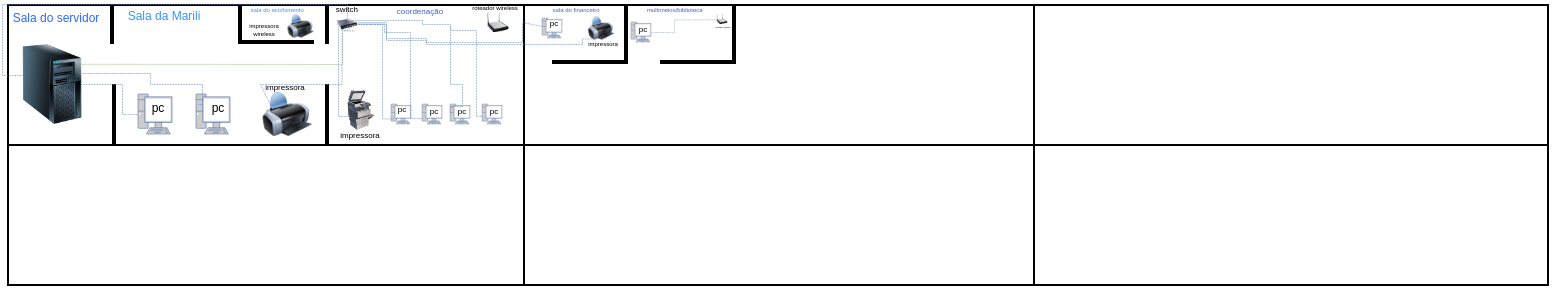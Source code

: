 <mxfile version="24.7.12">
  <diagram name="Página-1" id="NS5U5-O65Im8d6U8z58Z">
    <mxGraphModel dx="652" dy="375" grid="1" gridSize="10" guides="1" tooltips="1" connect="1" arrows="1" fold="1" page="1" pageScale="1" pageWidth="827" pageHeight="1169" math="0" shadow="0">
      <root>
        <mxCell id="0" />
        <mxCell id="1" parent="0" />
        <mxCell id="MpMNYpXZtJiI1SpBtYqB-1" value="" style="shape=table;startSize=0;container=1;collapsible=0;childLayout=tableLayout;fontStyle=1;fontFamily=Helvetica;perimeterSpacing=0;" parent="1" vertex="1">
          <mxGeometry x="23" y="80.5" width="770" height="140" as="geometry" />
        </mxCell>
        <mxCell id="MpMNYpXZtJiI1SpBtYqB-2" value="" style="shape=tableRow;horizontal=0;startSize=0;swimlaneHead=0;swimlaneBody=0;strokeColor=inherit;top=0;left=0;bottom=0;right=0;collapsible=0;dropTarget=0;fillColor=none;points=[[0,0.5],[1,0.5]];portConstraint=eastwest;" parent="MpMNYpXZtJiI1SpBtYqB-1" vertex="1">
          <mxGeometry width="770" height="70" as="geometry" />
        </mxCell>
        <mxCell id="MpMNYpXZtJiI1SpBtYqB-3" value="" style="shape=partialRectangle;html=1;whiteSpace=wrap;connectable=0;strokeColor=default;overflow=hidden;fillColor=none;top=0;left=0;bottom=0;right=0;pointerEvents=1;dashed=1;dashPattern=1 1;" parent="MpMNYpXZtJiI1SpBtYqB-2" vertex="1">
          <mxGeometry width="258" height="70" as="geometry">
            <mxRectangle width="258" height="70" as="alternateBounds" />
          </mxGeometry>
        </mxCell>
        <mxCell id="MpMNYpXZtJiI1SpBtYqB-4" value="" style="shape=partialRectangle;html=1;whiteSpace=wrap;connectable=0;strokeColor=inherit;overflow=hidden;fillColor=none;top=0;left=0;bottom=0;right=0;pointerEvents=1;" parent="MpMNYpXZtJiI1SpBtYqB-2" vertex="1">
          <mxGeometry x="258" width="255" height="70" as="geometry">
            <mxRectangle width="255" height="70" as="alternateBounds" />
          </mxGeometry>
        </mxCell>
        <mxCell id="MpMNYpXZtJiI1SpBtYqB-5" value="" style="shape=partialRectangle;html=1;whiteSpace=wrap;connectable=0;strokeColor=inherit;overflow=hidden;fillColor=none;top=0;left=0;bottom=0;right=0;pointerEvents=1;" parent="MpMNYpXZtJiI1SpBtYqB-2" vertex="1">
          <mxGeometry x="513" width="257" height="70" as="geometry">
            <mxRectangle width="257" height="70" as="alternateBounds" />
          </mxGeometry>
        </mxCell>
        <mxCell id="MpMNYpXZtJiI1SpBtYqB-6" value="" style="shape=tableRow;horizontal=0;startSize=0;swimlaneHead=0;swimlaneBody=0;strokeColor=inherit;top=0;left=0;bottom=0;right=0;collapsible=0;dropTarget=0;fillColor=none;points=[[0,0.5],[1,0.5]];portConstraint=eastwest;" parent="MpMNYpXZtJiI1SpBtYqB-1" vertex="1">
          <mxGeometry y="70" width="770" height="70" as="geometry" />
        </mxCell>
        <mxCell id="MpMNYpXZtJiI1SpBtYqB-7" value="" style="shape=partialRectangle;html=1;whiteSpace=wrap;connectable=0;strokeColor=inherit;overflow=hidden;fillColor=none;top=0;left=0;bottom=0;right=0;pointerEvents=1;" parent="MpMNYpXZtJiI1SpBtYqB-6" vertex="1">
          <mxGeometry width="258" height="70" as="geometry">
            <mxRectangle width="258" height="70" as="alternateBounds" />
          </mxGeometry>
        </mxCell>
        <mxCell id="MpMNYpXZtJiI1SpBtYqB-8" value="" style="shape=partialRectangle;html=1;whiteSpace=wrap;connectable=0;strokeColor=inherit;overflow=hidden;fillColor=none;top=0;left=0;bottom=0;right=0;pointerEvents=1;" parent="MpMNYpXZtJiI1SpBtYqB-6" vertex="1">
          <mxGeometry x="258" width="255" height="70" as="geometry">
            <mxRectangle width="255" height="70" as="alternateBounds" />
          </mxGeometry>
        </mxCell>
        <mxCell id="MpMNYpXZtJiI1SpBtYqB-9" value="" style="shape=partialRectangle;html=1;whiteSpace=wrap;connectable=0;strokeColor=inherit;overflow=hidden;fillColor=none;top=0;left=0;bottom=0;right=0;pointerEvents=1;" parent="MpMNYpXZtJiI1SpBtYqB-6" vertex="1">
          <mxGeometry x="513" width="257" height="70" as="geometry">
            <mxRectangle width="257" height="70" as="alternateBounds" />
          </mxGeometry>
        </mxCell>
        <mxCell id="-vuuoF5EBfhMEj6QQ887-2" value="&lt;font color=&quot;#2b6bff&quot;&gt;Sala do servidor&lt;/font&gt;" style="text;strokeColor=none;align=center;fillColor=none;html=1;verticalAlign=middle;whiteSpace=wrap;rounded=0;fontSize=6;" parent="1" vertex="1">
          <mxGeometry x="22" y="82" width="50" height="10" as="geometry" />
        </mxCell>
        <mxCell id="-vuuoF5EBfhMEj6QQ887-6" value="" style="line;strokeWidth=2;direction=south;html=1;" parent="1" vertex="1">
          <mxGeometry x="70" y="120" width="12" height="30" as="geometry" />
        </mxCell>
        <mxCell id="-vuuoF5EBfhMEj6QQ887-7" value="" style="line;strokeWidth=2;direction=south;html=1;" parent="1" vertex="1">
          <mxGeometry x="70" y="80" width="10" height="20" as="geometry" />
        </mxCell>
        <mxCell id="-vuuoF5EBfhMEj6QQ887-28" style="edgeStyle=orthogonalEdgeStyle;rounded=0;orthogonalLoop=1;jettySize=auto;html=1;endArrow=none;endFill=0;dashed=1;targetPerimeterSpacing=-5;sourcePerimeterSpacing=-3;dashPattern=1 1;jumpSize=15;strokeWidth=0.4;shadow=0;fillColor=#dae8fc;strokeColor=#6c8ebf;" parent="1" source="-vuuoF5EBfhMEj6QQ887-8" target="-vuuoF5EBfhMEj6QQ887-18" edge="1">
          <mxGeometry relative="1" as="geometry" />
        </mxCell>
        <mxCell id="-vuuoF5EBfhMEj6QQ887-8" value="" style="image;html=1;image=img/lib/clip_art/computers/Server_Tower_128x128.png;strokeWidth=3;" parent="1" vertex="1">
          <mxGeometry x="30" y="100" width="30" height="40" as="geometry" />
        </mxCell>
        <mxCell id="-vuuoF5EBfhMEj6QQ887-17" value="&lt;font&gt;Sala da Marili&lt;/font&gt;" style="text;strokeColor=none;align=center;fillColor=none;html=1;verticalAlign=middle;whiteSpace=wrap;rounded=0;fontSize=6;fontColor=#3895FF;" parent="1" vertex="1">
          <mxGeometry x="76" y="81" width="50" height="10" as="geometry" />
        </mxCell>
        <mxCell id="-vuuoF5EBfhMEj6QQ887-18" value="" style="fontColor=#0066CC;verticalAlign=top;verticalLabelPosition=bottom;labelPosition=center;align=center;html=1;outlineConnect=0;fillColor=#CCCCCC;strokeColor=#6881B3;gradientColor=none;gradientDirection=north;strokeWidth=2;shape=mxgraph.networks.pc;rotation=0;" parent="1" vertex="1">
          <mxGeometry x="88" y="125" width="17" height="20" as="geometry" />
        </mxCell>
        <mxCell id="-vuuoF5EBfhMEj6QQ887-19" value="" style="fontColor=#0066CC;verticalAlign=top;verticalLabelPosition=bottom;labelPosition=center;align=center;html=1;outlineConnect=0;fillColor=#CCCCCC;strokeColor=#6881B3;gradientColor=none;gradientDirection=north;strokeWidth=2;shape=mxgraph.networks.pc;rotation=0;" parent="1" vertex="1">
          <mxGeometry x="117" y="125" width="17" height="20" as="geometry" />
        </mxCell>
        <mxCell id="-vuuoF5EBfhMEj6QQ887-20" value="" style="image;html=1;image=img/lib/clip_art/computers/Printer_128x128.png" parent="1" vertex="1">
          <mxGeometry x="147.5" y="124" width="30" height="22" as="geometry" />
        </mxCell>
        <mxCell id="-vuuoF5EBfhMEj6QQ887-21" value="pc" style="text;strokeColor=none;align=center;fillColor=none;html=1;verticalAlign=middle;whiteSpace=wrap;rounded=0;fontSize=6;" parent="1" vertex="1">
          <mxGeometry x="89" y="130" width="18" height="4" as="geometry" />
        </mxCell>
        <mxCell id="-vuuoF5EBfhMEj6QQ887-22" value="pc" style="text;strokeColor=none;align=center;fillColor=none;html=1;verticalAlign=middle;whiteSpace=wrap;rounded=0;fontSize=6;" parent="1" vertex="1">
          <mxGeometry x="119" y="130" width="18" height="4" as="geometry" />
        </mxCell>
        <mxCell id="-vuuoF5EBfhMEj6QQ887-23" value="impressora" style="text;strokeColor=none;align=center;fillColor=none;html=1;verticalAlign=middle;whiteSpace=wrap;rounded=0;fontSize=4;" parent="1" vertex="1">
          <mxGeometry x="144.5" y="121" width="33" height="2" as="geometry" />
        </mxCell>
        <mxCell id="-vuuoF5EBfhMEj6QQ887-30" style="edgeStyle=orthogonalEdgeStyle;rounded=0;orthogonalLoop=1;jettySize=auto;html=1;endArrow=none;endFill=0;dashed=1;targetPerimeterSpacing=-4;sourcePerimeterSpacing=-7;dashPattern=1 1;jumpSize=15;strokeWidth=0.4;shadow=0;fillColor=#dae8fc;strokeColor=#6c8ebf;endSize=6;entryX=-0.081;entryY=-0.01;entryDx=0;entryDy=0;entryPerimeter=0;" parent="1" target="-vuuoF5EBfhMEj6QQ887-22" edge="1">
          <mxGeometry relative="1" as="geometry">
            <mxPoint x="58" y="114.5" as="sourcePoint" />
            <mxPoint x="130" y="130" as="targetPoint" />
            <Array as="points">
              <mxPoint x="94" y="115" />
              <mxPoint x="94" y="120" />
              <mxPoint x="120" y="120" />
              <mxPoint x="120" y="130" />
            </Array>
          </mxGeometry>
        </mxCell>
        <mxCell id="-vuuoF5EBfhMEj6QQ887-34" value="" style="line;strokeWidth=2;direction=south;html=1;" parent="1" vertex="1">
          <mxGeometry x="177.5" y="80" width="10" height="20" as="geometry" />
        </mxCell>
        <mxCell id="-vuuoF5EBfhMEj6QQ887-35" value="" style="line;strokeWidth=2;direction=south;html=1;" parent="1" vertex="1">
          <mxGeometry x="176.5" y="120" width="12" height="30" as="geometry" />
        </mxCell>
        <mxCell id="-vuuoF5EBfhMEj6QQ887-39" value="switch&amp;nbsp;" style="text;strokeColor=none;align=center;fillColor=none;html=1;verticalAlign=middle;whiteSpace=wrap;rounded=0;fontSize=4;" parent="1" vertex="1">
          <mxGeometry x="183" y="82" width="19.5" height="2" as="geometry" />
        </mxCell>
        <mxCell id="-vuuoF5EBfhMEj6QQ887-40" value="&lt;font style=&quot;font-size: 4px;&quot; color=&quot;#3f60cc&quot;&gt;coordenação&lt;/font&gt;" style="text;strokeColor=none;align=center;fillColor=none;html=1;verticalAlign=middle;whiteSpace=wrap;rounded=0;fontSize=5;fontColor=#cc3838;" parent="1" vertex="1">
          <mxGeometry x="204" y="78" width="50" height="10" as="geometry" />
        </mxCell>
        <mxCell id="-vuuoF5EBfhMEj6QQ887-44" style="edgeStyle=orthogonalEdgeStyle;rounded=0;orthogonalLoop=1;jettySize=auto;html=1;endArrow=none;endFill=0;dashed=1;targetPerimeterSpacing=-4;sourcePerimeterSpacing=-7;dashPattern=1 1;jumpSize=15;strokeWidth=0.4;shadow=0;fillColor=#d5e8d4;strokeColor=#82B366;endSize=6;entryX=0.412;entryY=0.787;entryDx=0;entryDy=0;entryPerimeter=0;exitX=0.91;exitY=0.247;exitDx=0;exitDy=0;exitPerimeter=0;fontColor=#80FF00;" parent="1" source="-vuuoF5EBfhMEj6QQ887-8" edge="1">
          <mxGeometry relative="1" as="geometry">
            <mxPoint x="60" y="110" as="sourcePoint" />
            <mxPoint x="192.62" y="91.87" as="targetPoint" />
            <Array as="points">
              <mxPoint x="70" y="110" />
              <mxPoint x="190" y="110" />
              <mxPoint x="190" y="93" />
              <mxPoint x="193" y="93" />
            </Array>
          </mxGeometry>
        </mxCell>
        <mxCell id="-vuuoF5EBfhMEj6QQ887-47" style="edgeStyle=orthogonalEdgeStyle;rounded=0;orthogonalLoop=1;jettySize=auto;html=1;endArrow=none;endFill=0;dashed=1;targetPerimeterSpacing=-4;sourcePerimeterSpacing=-7;dashPattern=1 1;jumpSize=15;strokeWidth=0.4;shadow=0;fillColor=#dae8fc;strokeColor=#6c8ebf;endSize=6;entryX=0.25;entryY=1;entryDx=0;entryDy=0;" parent="1" source="-vuuoF5EBfhMEj6QQ887-20" edge="1">
          <mxGeometry relative="1" as="geometry">
            <mxPoint x="148.74" y="139.994" as="sourcePoint" />
            <mxPoint x="189.75" y="94" as="targetPoint" />
            <Array as="points">
              <mxPoint x="149" y="120" />
              <mxPoint x="190" y="120" />
            </Array>
          </mxGeometry>
        </mxCell>
        <mxCell id="-vuuoF5EBfhMEj6QQ887-48" value="" style="image;html=1;image=img/lib/clip_art/computers/Printer_Commercial_128x128.png" parent="1" vertex="1">
          <mxGeometry x="184.5" y="123" width="30" height="20" as="geometry" />
        </mxCell>
        <mxCell id="-vuuoF5EBfhMEj6QQ887-49" value="impressora" style="text;strokeColor=none;align=center;fillColor=none;html=1;verticalAlign=middle;whiteSpace=wrap;rounded=0;fontSize=4;" parent="1" vertex="1">
          <mxGeometry x="188.5" y="145" width="19.5" height="2" as="geometry" />
        </mxCell>
        <mxCell id="-vuuoF5EBfhMEj6QQ887-50" style="edgeStyle=orthogonalEdgeStyle;rounded=0;orthogonalLoop=1;jettySize=auto;html=1;endArrow=none;endFill=0;dashed=1;targetPerimeterSpacing=-4;sourcePerimeterSpacing=-7;dashPattern=1 1;jumpSize=15;strokeWidth=0.4;shadow=0;fillColor=#dae8fc;strokeColor=#6c8ebf;endSize=6;entryX=0.229;entryY=0.556;entryDx=0;entryDy=0;entryPerimeter=0;" parent="1" target="-vuuoF5EBfhMEj6QQ887-69" edge="1">
          <mxGeometry relative="1" as="geometry">
            <mxPoint x="193.5" y="136" as="sourcePoint" />
            <mxPoint x="191.84" y="92.24" as="targetPoint" />
            <Array as="points">
              <mxPoint x="188" y="136" />
              <mxPoint x="188" y="91" />
            </Array>
          </mxGeometry>
        </mxCell>
        <mxCell id="-vuuoF5EBfhMEj6QQ887-51" value="" style="fontColor=#0066CC;verticalAlign=top;verticalLabelPosition=bottom;labelPosition=center;align=center;html=1;outlineConnect=0;fillColor=#CCCCCC;strokeColor=#6881B3;gradientColor=none;gradientDirection=north;strokeWidth=2;shape=mxgraph.networks.pc;rotation=0;" parent="1" vertex="1">
          <mxGeometry x="214.5" y="130" width="10" height="10" as="geometry" />
        </mxCell>
        <mxCell id="-vuuoF5EBfhMEj6QQ887-52" value="" style="fontColor=#0066CC;verticalAlign=top;verticalLabelPosition=bottom;labelPosition=center;align=center;html=1;outlineConnect=0;fillColor=#CCCCCC;strokeColor=#6881B3;gradientColor=none;gradientDirection=north;strokeWidth=2;shape=mxgraph.networks.pc;rotation=0;" parent="1" vertex="1">
          <mxGeometry x="230" y="130" width="10" height="10" as="geometry" />
        </mxCell>
        <mxCell id="-vuuoF5EBfhMEj6QQ887-54" value="" style="fontColor=#0066CC;verticalAlign=top;verticalLabelPosition=bottom;labelPosition=center;align=center;html=1;outlineConnect=0;fillColor=#CCCCCC;strokeColor=#6881B3;gradientColor=none;gradientDirection=north;strokeWidth=2;shape=mxgraph.networks.pc;rotation=0;" parent="1" vertex="1">
          <mxGeometry x="244" y="130" width="10" height="10" as="geometry" />
        </mxCell>
        <mxCell id="-vuuoF5EBfhMEj6QQ887-55" value="" style="fontColor=#0066CC;verticalAlign=top;verticalLabelPosition=bottom;labelPosition=center;align=center;html=1;outlineConnect=0;fillColor=#CCCCCC;strokeColor=#6881B3;gradientColor=none;gradientDirection=north;strokeWidth=2;shape=mxgraph.networks.pc;rotation=0;" parent="1" vertex="1">
          <mxGeometry x="260" y="130" width="10" height="10" as="geometry" />
        </mxCell>
        <mxCell id="-vuuoF5EBfhMEj6QQ887-56" style="edgeStyle=orthogonalEdgeStyle;rounded=0;orthogonalLoop=1;jettySize=auto;html=1;endArrow=none;endFill=0;dashed=1;targetPerimeterSpacing=-4;sourcePerimeterSpacing=-7;dashPattern=1 1;jumpSize=15;strokeWidth=0.4;shadow=0;fillColor=#dae8fc;strokeColor=#6c8ebf;endSize=6;entryX=0.85;entryY=0.822;entryDx=0;entryDy=0;entryPerimeter=0;exitX=1.039;exitY=0.711;exitDx=0;exitDy=0;exitPerimeter=0;" parent="1" source="-vuuoF5EBfhMEj6QQ887-69" edge="1">
          <mxGeometry relative="1" as="geometry">
            <mxPoint x="204" y="136.78" as="sourcePoint" />
            <mxPoint x="197" y="92" as="targetPoint" />
            <Array as="points" />
          </mxGeometry>
        </mxCell>
        <mxCell id="-vuuoF5EBfhMEj6QQ887-57" style="edgeStyle=orthogonalEdgeStyle;rounded=0;orthogonalLoop=1;jettySize=auto;html=1;endArrow=none;endFill=0;dashed=1;targetPerimeterSpacing=-4;sourcePerimeterSpacing=-7;dashPattern=1 1;jumpSize=15;strokeWidth=0.4;shadow=0;fillColor=#dae8fc;strokeColor=#6c8ebf;endSize=6;entryX=0.796;entryY=0.468;entryDx=0;entryDy=0;entryPerimeter=0;exitX=1.039;exitY=0.711;exitDx=0;exitDy=0;exitPerimeter=0;" parent="1" target="-vuuoF5EBfhMEj6QQ887-69" edge="1">
          <mxGeometry relative="1" as="geometry">
            <mxPoint x="230" y="137" as="sourcePoint" />
            <mxPoint x="196.89" y="92.89" as="targetPoint" />
            <Array as="points">
              <mxPoint x="224" y="137" />
              <mxPoint x="224" y="94" />
              <mxPoint x="211" y="94" />
              <mxPoint x="211" y="90" />
            </Array>
          </mxGeometry>
        </mxCell>
        <mxCell id="-vuuoF5EBfhMEj6QQ887-58" style="edgeStyle=orthogonalEdgeStyle;rounded=0;orthogonalLoop=1;jettySize=auto;html=1;endArrow=none;endFill=0;dashed=1;targetPerimeterSpacing=-4;sourcePerimeterSpacing=-7;dashPattern=1 1;jumpSize=15;strokeWidth=0.4;shadow=0;fillColor=#dae8fc;strokeColor=#6c8ebf;endSize=6;entryX=0.583;entryY=0.8;entryDx=0;entryDy=0;entryPerimeter=0;exitX=0;exitY=0.5;exitDx=0;exitDy=0;exitPerimeter=0;" parent="1" source="-vuuoF5EBfhMEj6QQ887-69" edge="1">
          <mxGeometry relative="1" as="geometry">
            <mxPoint x="253.09" y="135" as="sourcePoint" />
            <mxPoint x="194.33" y="92" as="targetPoint" />
            <Array as="points">
              <mxPoint x="194" y="88" />
            </Array>
          </mxGeometry>
        </mxCell>
        <mxCell id="-vuuoF5EBfhMEj6QQ887-59" style="edgeStyle=orthogonalEdgeStyle;rounded=0;orthogonalLoop=1;jettySize=auto;html=1;endArrow=none;endFill=0;dashed=1;targetPerimeterSpacing=-4;sourcePerimeterSpacing=-7;dashPattern=1 1;jumpSize=15;strokeWidth=0.4;shadow=0;fillColor=#dae8fc;strokeColor=#6c8ebf;endSize=6;entryX=0.85;entryY=0.822;entryDx=0;entryDy=0;entryPerimeter=0;" parent="1" edge="1">
          <mxGeometry relative="1" as="geometry">
            <mxPoint x="260" y="136" as="sourcePoint" />
            <mxPoint x="244" y="91" as="targetPoint" />
            <Array as="points">
              <mxPoint x="257" y="136" />
              <mxPoint x="257" y="93" />
              <mxPoint x="244" y="93" />
            </Array>
          </mxGeometry>
        </mxCell>
        <mxCell id="-vuuoF5EBfhMEj6QQ887-60" value="pc" style="text;strokeColor=none;align=center;fillColor=none;html=1;verticalAlign=middle;whiteSpace=wrap;rounded=0;fontSize=4;" parent="1" vertex="1">
          <mxGeometry x="210.5" y="131" width="18" height="4" as="geometry" />
        </mxCell>
        <mxCell id="-vuuoF5EBfhMEj6QQ887-61" value="pc" style="text;strokeColor=none;align=center;fillColor=none;html=1;verticalAlign=middle;whiteSpace=wrap;rounded=0;fontSize=4;" parent="1" vertex="1">
          <mxGeometry x="227" y="132" width="18" height="4" as="geometry" />
        </mxCell>
        <mxCell id="-vuuoF5EBfhMEj6QQ887-62" value="pc" style="text;strokeColor=none;align=center;fillColor=none;html=1;verticalAlign=middle;whiteSpace=wrap;rounded=0;fontSize=4;" parent="1" vertex="1">
          <mxGeometry x="241" y="132" width="18" height="4" as="geometry" />
        </mxCell>
        <mxCell id="-vuuoF5EBfhMEj6QQ887-63" value="pc" style="text;strokeColor=none;align=center;fillColor=none;html=1;verticalAlign=middle;whiteSpace=wrap;rounded=0;fontSize=4;" parent="1" vertex="1">
          <mxGeometry x="257" y="132" width="18" height="4" as="geometry" />
        </mxCell>
        <mxCell id="-vuuoF5EBfhMEj6QQ887-64" value="" style="line;strokeWidth=2;direction=south;html=1;" parent="1" vertex="1">
          <mxGeometry x="134" y="80" width="10" height="20" as="geometry" />
        </mxCell>
        <mxCell id="-vuuoF5EBfhMEj6QQ887-65" value="" style="image;html=1;image=img/lib/clip_art/computers/Printer_128x128.png" parent="1" vertex="1">
          <mxGeometry x="162.75" y="85" width="13" height="12" as="geometry" />
        </mxCell>
        <mxCell id="-vuuoF5EBfhMEj6QQ887-66" value="impressora&lt;div&gt;wireless&lt;/div&gt;" style="text;strokeColor=none;align=center;fillColor=none;html=1;verticalAlign=middle;whiteSpace=wrap;rounded=0;fontSize=3;" parent="1" vertex="1">
          <mxGeometry x="141.75" y="92" width="18" height="2" as="geometry" />
        </mxCell>
        <mxCell id="-vuuoF5EBfhMEj6QQ887-67" value="&lt;font style=&quot;font-size: 3px;&quot;&gt;sala do acolhimento&amp;nbsp;&lt;/font&gt;" style="text;strokeColor=none;align=center;fillColor=none;html=1;verticalAlign=middle;whiteSpace=wrap;rounded=0;fontSize=2;fontColor=#3895FF;" parent="1" vertex="1">
          <mxGeometry x="140" y="81" width="35.5" height="3" as="geometry" />
        </mxCell>
        <mxCell id="-vuuoF5EBfhMEj6QQ887-68" value="" style="line;strokeWidth=2;direction=south;html=1;rotation=-90;" parent="1" vertex="1">
          <mxGeometry x="152.75" y="80.75" width="10" height="36.5" as="geometry" />
        </mxCell>
        <mxCell id="-vuuoF5EBfhMEj6QQ887-70" value="" style="edgeStyle=orthogonalEdgeStyle;rounded=0;orthogonalLoop=1;jettySize=auto;html=1;endArrow=none;endFill=0;dashed=1;targetPerimeterSpacing=-4;sourcePerimeterSpacing=-7;dashPattern=1 1;jumpSize=15;strokeWidth=0.4;shadow=0;fillColor=#dae8fc;strokeColor=#6c8ebf;endSize=6;entryX=0.85;entryY=0.822;entryDx=0;entryDy=0;entryPerimeter=0;exitX=1.039;exitY=0.711;exitDx=0;exitDy=0;exitPerimeter=0;" parent="1" source="-vuuoF5EBfhMEj6QQ887-48" target="-vuuoF5EBfhMEj6QQ887-69" edge="1">
          <mxGeometry relative="1" as="geometry">
            <mxPoint x="216" y="137" as="sourcePoint" />
            <mxPoint x="197" y="92" as="targetPoint" />
            <Array as="points">
              <mxPoint x="210" y="137" />
              <mxPoint x="210" y="90" />
              <mxPoint x="190" y="90" />
              <mxPoint x="190" y="93" />
            </Array>
          </mxGeometry>
        </mxCell>
        <mxCell id="-vuuoF5EBfhMEj6QQ887-71" value="" style="edgeStyle=orthogonalEdgeStyle;rounded=0;orthogonalLoop=1;jettySize=auto;html=1;endArrow=none;endFill=0;dashed=1;targetPerimeterSpacing=-4;sourcePerimeterSpacing=-7;dashPattern=1 1;jumpSize=15;strokeWidth=0.4;shadow=0;fillColor=#dae8fc;strokeColor=#6c8ebf;endSize=6;entryX=0.583;entryY=0.8;entryDx=0;entryDy=0;entryPerimeter=0;exitX=0;exitY=0.5;exitDx=0;exitDy=0;exitPerimeter=0;" parent="1" source="-vuuoF5EBfhMEj6QQ887-54" target="-vuuoF5EBfhMEj6QQ887-69" edge="1">
          <mxGeometry relative="1" as="geometry">
            <mxPoint x="244" y="135" as="sourcePoint" />
            <mxPoint x="194.33" y="92" as="targetPoint" />
            <Array as="points">
              <mxPoint x="244" y="131" />
              <mxPoint x="250" y="131" />
              <mxPoint x="250" y="120" />
              <mxPoint x="244" y="120" />
              <mxPoint x="244" y="90" />
              <mxPoint x="230" y="90" />
              <mxPoint x="230" y="88" />
            </Array>
          </mxGeometry>
        </mxCell>
        <mxCell id="-vuuoF5EBfhMEj6QQ887-69" value="" style="image;html=1;image=img/lib/clip_art/networking/Switch_128x128.png" parent="1" vertex="1">
          <mxGeometry x="187.5" y="85" width="10" height="10" as="geometry" />
        </mxCell>
        <mxCell id="-vuuoF5EBfhMEj6QQ887-73" value="" style="image;html=1;image=img/lib/clip_art/networking/Wireless_Router_N_128x128.png" parent="1" vertex="1">
          <mxGeometry x="258" y="84" width="20" height="10" as="geometry" />
        </mxCell>
        <mxCell id="-vuuoF5EBfhMEj6QQ887-74" value="&lt;font style=&quot;font-size: 3px;&quot;&gt;roteador wireless&lt;/font&gt;" style="text;strokeColor=none;align=center;fillColor=none;html=1;verticalAlign=middle;whiteSpace=wrap;rounded=0;fontSize=4;" parent="1" vertex="1">
          <mxGeometry x="253" y="80.5" width="26.5" height="2" as="geometry" />
        </mxCell>
        <mxCell id="-vuuoF5EBfhMEj6QQ887-76" value="" style="line;strokeWidth=2;direction=south;html=1;" parent="1" vertex="1">
          <mxGeometry x="326" y="80" width="12" height="30" as="geometry" />
        </mxCell>
        <mxCell id="-vuuoF5EBfhMEj6QQ887-77" value="" style="line;strokeWidth=2;direction=south;html=1;rotation=90;" parent="1" vertex="1">
          <mxGeometry x="307" y="91" width="12" height="36" as="geometry" />
        </mxCell>
        <mxCell id="-vuuoF5EBfhMEj6QQ887-78" value="&lt;font color=&quot;#3f60cc&quot; style=&quot;font-size: 3px;&quot;&gt;sala do financeiro&lt;/font&gt;" style="text;strokeColor=none;align=center;fillColor=none;html=1;verticalAlign=middle;whiteSpace=wrap;rounded=0;fontSize=4;fontColor=#cc3838;" parent="1" vertex="1">
          <mxGeometry x="282" y="78" width="50" height="10" as="geometry" />
        </mxCell>
        <mxCell id="-vuuoF5EBfhMEj6QQ887-79" value="" style="edgeStyle=orthogonalEdgeStyle;rounded=0;orthogonalLoop=1;jettySize=auto;html=1;endArrow=none;endFill=0;dashed=1;targetPerimeterSpacing=-4;sourcePerimeterSpacing=-7;dashPattern=1 1;jumpSize=15;strokeWidth=0.4;shadow=0;fillColor=#dae8fc;strokeColor=#6c8ebf;endSize=6;" parent="1" source="-vuuoF5EBfhMEj6QQ887-82" edge="1">
          <mxGeometry relative="1" as="geometry">
            <mxPoint x="297.15" y="86.98" as="sourcePoint" />
            <mxPoint x="197.5" y="89.02" as="targetPoint" />
            <Array as="points">
              <mxPoint x="280" y="89" />
              <mxPoint x="280" y="99" />
              <mxPoint x="232" y="99" />
              <mxPoint x="232" y="97" />
              <mxPoint x="212" y="97" />
              <mxPoint x="212" y="89" />
            </Array>
          </mxGeometry>
        </mxCell>
        <mxCell id="-vuuoF5EBfhMEj6QQ887-82" value="" style="fontColor=#0066CC;verticalAlign=top;verticalLabelPosition=bottom;labelPosition=center;align=center;html=1;outlineConnect=0;fillColor=#CCCCCC;strokeColor=#6881B3;gradientColor=none;gradientDirection=north;strokeWidth=2;shape=mxgraph.networks.pc;rotation=0;" parent="1" vertex="1">
          <mxGeometry x="290" y="87" width="10" height="10" as="geometry" />
        </mxCell>
        <mxCell id="-vuuoF5EBfhMEj6QQ887-83" value="pc" style="text;strokeColor=none;align=center;fillColor=none;html=1;verticalAlign=middle;whiteSpace=wrap;rounded=0;fontSize=4;" parent="1" vertex="1">
          <mxGeometry x="287" y="88" width="18" height="4" as="geometry" />
        </mxCell>
        <mxCell id="-vuuoF5EBfhMEj6QQ887-84" value="" style="edgeStyle=orthogonalEdgeStyle;rounded=0;orthogonalLoop=1;jettySize=auto;html=1;endArrow=none;endFill=0;dashed=1;targetPerimeterSpacing=-4;sourcePerimeterSpacing=-7;dashPattern=1 1;jumpSize=15;strokeWidth=0.4;shadow=0;fillColor=#dae8fc;strokeColor=#6c8ebf;endSize=6;" parent="1" source="MpMNYpXZtJiI1SpBtYqB-2" edge="1">
          <mxGeometry relative="1" as="geometry">
            <mxPoint x="290" y="93" as="sourcePoint" />
            <mxPoint x="192.5" y="90.02" as="targetPoint" />
            <Array as="points">
              <mxPoint x="20" y="116" />
              <mxPoint x="20" y="80" />
              <mxPoint x="193" y="80" />
            </Array>
          </mxGeometry>
        </mxCell>
        <mxCell id="-vuuoF5EBfhMEj6QQ887-85" value="" style="image;html=1;image=img/lib/clip_art/computers/Printer_128x128.png" parent="1" vertex="1">
          <mxGeometry x="313" y="86" width="13" height="12" as="geometry" />
        </mxCell>
        <mxCell id="-vuuoF5EBfhMEj6QQ887-86" value="impressora" style="text;strokeColor=none;align=center;fillColor=none;html=1;verticalAlign=middle;whiteSpace=wrap;rounded=0;fontSize=3;" parent="1" vertex="1">
          <mxGeometry x="304" y="99" width="33" height="2" as="geometry" />
        </mxCell>
        <mxCell id="-vuuoF5EBfhMEj6QQ887-87" value="" style="edgeStyle=orthogonalEdgeStyle;rounded=0;orthogonalLoop=1;jettySize=auto;html=1;endArrow=none;endFill=0;dashed=1;targetPerimeterSpacing=-4;sourcePerimeterSpacing=-7;dashPattern=1 1;jumpSize=15;strokeWidth=0.4;shadow=0;fillColor=#dae8fc;strokeColor=#6c8ebf;endSize=6;exitX=0.141;exitY=0.933;exitDx=0;exitDy=0;exitPerimeter=0;" parent="1" source="-vuuoF5EBfhMEj6QQ887-85" edge="1">
          <mxGeometry relative="1" as="geometry">
            <mxPoint x="295" y="93" as="sourcePoint" />
            <mxPoint x="197.5" y="90.02" as="targetPoint" />
            <Array as="points">
              <mxPoint x="310" y="97" />
              <mxPoint x="310" y="100" />
              <mxPoint x="232" y="100" />
              <mxPoint x="232" y="98" />
              <mxPoint x="212" y="98" />
              <mxPoint x="212" y="90" />
            </Array>
          </mxGeometry>
        </mxCell>
        <mxCell id="RXinSmK6hJTp8Dc33npK-1" value="" style="line;strokeWidth=2;direction=south;html=1;" parent="1" vertex="1">
          <mxGeometry x="380" y="81" width="12" height="29" as="geometry" />
        </mxCell>
        <mxCell id="RXinSmK6hJTp8Dc33npK-2" value="" style="line;strokeWidth=2;direction=south;html=1;rotation=90;" parent="1" vertex="1">
          <mxGeometry x="361" y="91" width="12" height="36" as="geometry" />
        </mxCell>
        <mxCell id="RXinSmK6hJTp8Dc33npK-3" value="&lt;font style=&quot;font-size: 3px;&quot; color=&quot;#3f60cc&quot;&gt;&amp;nbsp;multimeios/biblioteca&lt;/font&gt;" style="text;strokeColor=none;align=center;fillColor=none;html=1;verticalAlign=middle;whiteSpace=wrap;rounded=0;fontSize=4;fontColor=#cc3838;" parent="1" vertex="1">
          <mxGeometry x="335.5" y="78.5" width="40" height="8.5" as="geometry" />
        </mxCell>
        <mxCell id="RXinSmK6hJTp8Dc33npK-4" value="" style="fontColor=#0066CC;verticalAlign=top;verticalLabelPosition=bottom;labelPosition=center;align=center;html=1;outlineConnect=0;fillColor=#CCCCCC;strokeColor=#6881B3;gradientColor=none;gradientDirection=north;strokeWidth=2;shape=mxgraph.networks.pc;rotation=0;" parent="1" vertex="1">
          <mxGeometry x="334.5" y="89" width="10" height="10" as="geometry" />
        </mxCell>
        <mxCell id="RXinSmK6hJTp8Dc33npK-5" value="pc" style="text;strokeColor=none;align=center;fillColor=none;html=1;verticalAlign=middle;whiteSpace=wrap;rounded=0;fontSize=4;" parent="1" vertex="1">
          <mxGeometry x="335.5" y="91.75" width="9" height="2.5" as="geometry" />
        </mxCell>
        <mxCell id="RXinSmK6hJTp8Dc33npK-9" style="edgeStyle=orthogonalEdgeStyle;rounded=0;orthogonalLoop=1;jettySize=auto;html=1;strokeColor=#6c8ebf;strokeWidth=0.3;endArrow=none;endFill=0;jumpSize=10;targetPerimeterSpacing=0;dashed=1;dashPattern=1 1;startSize=4;endSize=9;fillColor=#dae8fc;exitX=0.26;exitY=0.534;exitDx=0;exitDy=0;exitPerimeter=0;" parent="1" source="RXinSmK6hJTp8Dc33npK-6" target="RXinSmK6hJTp8Dc33npK-4" edge="1">
          <mxGeometry relative="1" as="geometry" />
        </mxCell>
        <mxCell id="RXinSmK6hJTp8Dc33npK-10" value="&lt;font style=&quot;font-size: 1px;&quot;&gt;roteador wireless&lt;/font&gt;" style="edgeLabel;html=1;align=center;verticalAlign=middle;resizable=0;points=[];" parent="RXinSmK6hJTp8Dc33npK-9" vertex="1" connectable="0">
          <mxGeometry x="0.789" y="1" relative="1" as="geometry">
            <mxPoint x="31" y="-7" as="offset" />
          </mxGeometry>
        </mxCell>
        <mxCell id="RXinSmK6hJTp8Dc33npK-6" value="" style="image;html=1;image=img/lib/clip_art/networking/Wireless_Router_N_128x128.png" parent="1" vertex="1">
          <mxGeometry x="376" y="85" width="8" height="5" as="geometry" />
        </mxCell>
      </root>
    </mxGraphModel>
  </diagram>
</mxfile>
